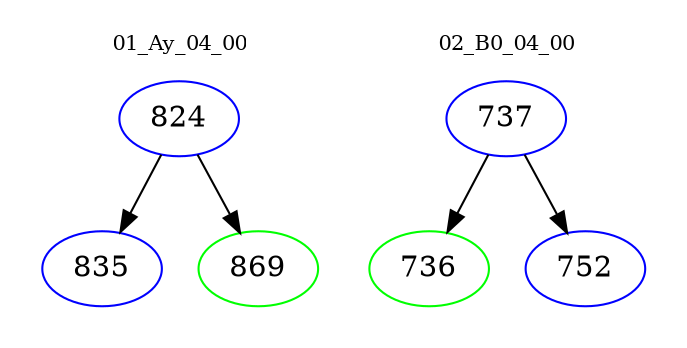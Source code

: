digraph{
subgraph cluster_0 {
color = white
label = "01_Ay_04_00";
fontsize=10;
T0_824 [label="824", color="blue"]
T0_824 -> T0_835 [color="black"]
T0_835 [label="835", color="blue"]
T0_824 -> T0_869 [color="black"]
T0_869 [label="869", color="green"]
}
subgraph cluster_1 {
color = white
label = "02_B0_04_00";
fontsize=10;
T1_737 [label="737", color="blue"]
T1_737 -> T1_736 [color="black"]
T1_736 [label="736", color="green"]
T1_737 -> T1_752 [color="black"]
T1_752 [label="752", color="blue"]
}
}
